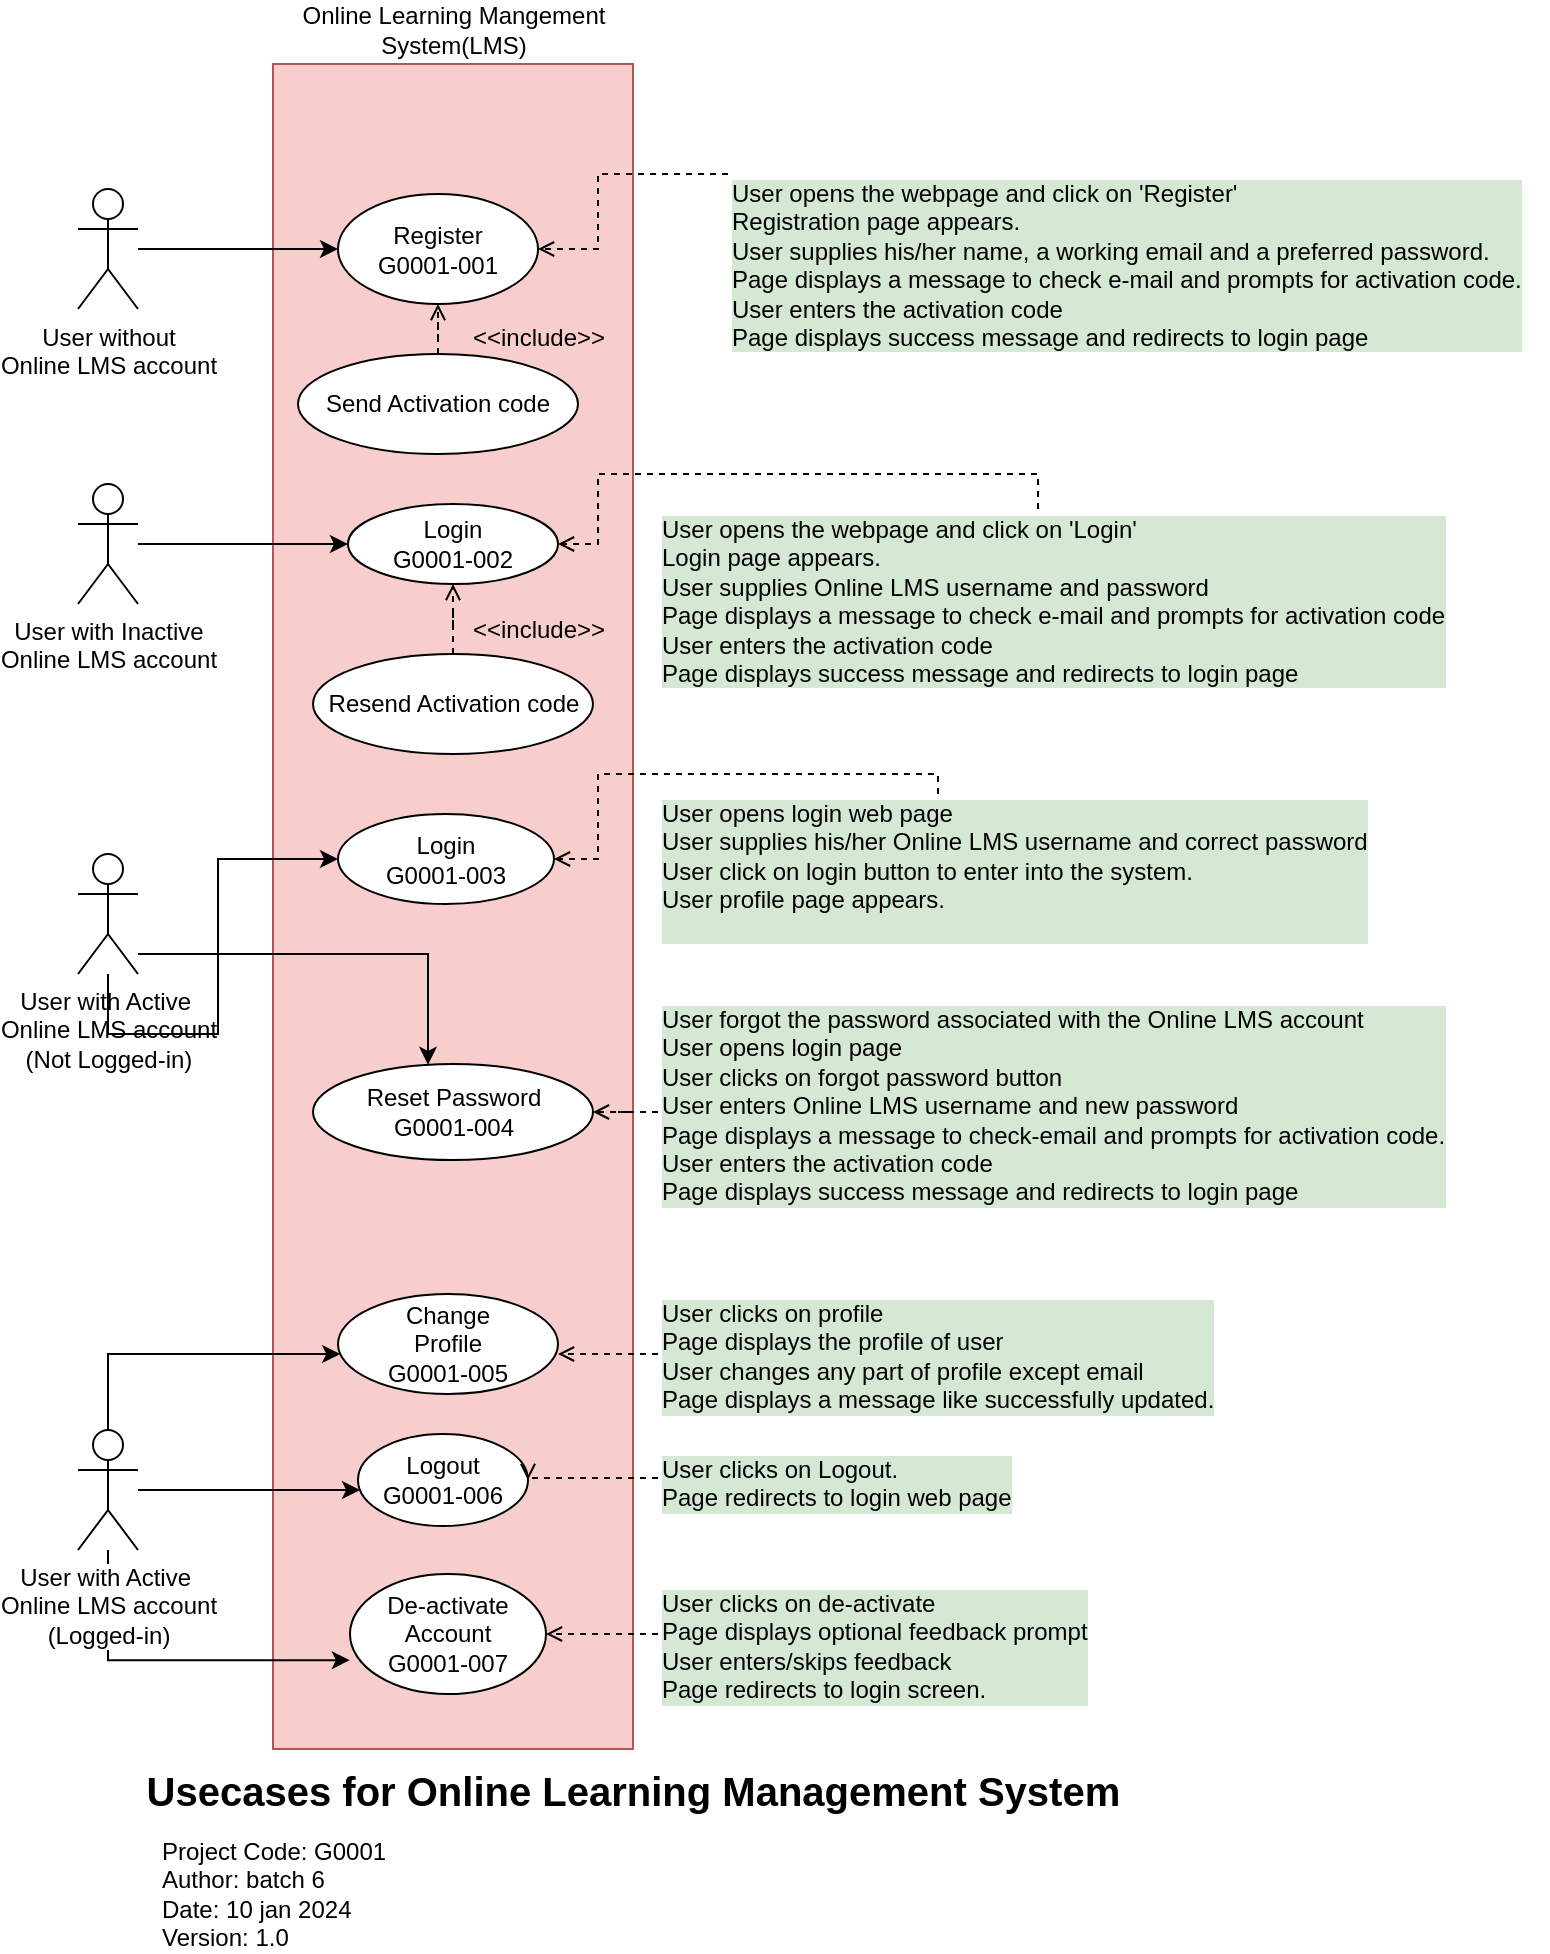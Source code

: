 <mxfile version="22.1.18" type="google">
  <diagram id="E3ttDfYas0lBGuGD57UE" name="Page-1">
    <mxGraphModel dx="1900" dy="1657" grid="1" gridSize="10" guides="1" tooltips="1" connect="1" arrows="1" fold="1" page="1" pageScale="1" pageWidth="850" pageHeight="1100" math="0" shadow="0">
      <root>
        <mxCell id="0" />
        <mxCell id="1" parent="0" />
        <mxCell id="2amY8WhetxQ9lj7_Z2XX-43" value="Online Learning Mangement System(LMS)" style="rounded=0;whiteSpace=wrap;html=1;labelBackgroundColor=none;fontSize=12;align=center;fillColor=#f8cecc;strokeColor=#b85450;labelPosition=center;verticalLabelPosition=top;verticalAlign=bottom;" parent="1" vertex="1">
          <mxGeometry x="-632.5" y="30" width="180" height="842.5" as="geometry" />
        </mxCell>
        <mxCell id="2amY8WhetxQ9lj7_Z2XX-44" style="edgeStyle=orthogonalEdgeStyle;rounded=0;orthogonalLoop=1;jettySize=auto;html=1;" parent="1" source="2amY8WhetxQ9lj7_Z2XX-45" target="2amY8WhetxQ9lj7_Z2XX-46" edge="1">
          <mxGeometry relative="1" as="geometry" />
        </mxCell>
        <mxCell id="2amY8WhetxQ9lj7_Z2XX-45" value="User without &lt;br&gt;Online LMS account" style="shape=umlActor;verticalLabelPosition=bottom;labelBackgroundColor=none;verticalAlign=top;html=1;fillColor=none;" parent="1" vertex="1">
          <mxGeometry x="-730" y="92.5" width="30" height="60" as="geometry" />
        </mxCell>
        <mxCell id="2amY8WhetxQ9lj7_Z2XX-46" value="&lt;div&gt;Register&lt;/div&gt;&lt;div&gt;G0001-001&lt;br&gt;&lt;/div&gt;" style="ellipse;whiteSpace=wrap;html=1;" parent="1" vertex="1">
          <mxGeometry x="-600" y="95" width="100" height="55" as="geometry" />
        </mxCell>
        <mxCell id="2amY8WhetxQ9lj7_Z2XX-47" value="&lt;div&gt;Login&lt;/div&gt;&lt;div&gt;G0001-002&lt;/div&gt;" style="ellipse;whiteSpace=wrap;html=1;" parent="1" vertex="1">
          <mxGeometry x="-595" y="250" width="105" height="40" as="geometry" />
        </mxCell>
        <mxCell id="2amY8WhetxQ9lj7_Z2XX-48" value="&lt;div&gt;Login&lt;/div&gt;&lt;div&gt;G0001-003&lt;/div&gt;" style="ellipse;whiteSpace=wrap;html=1;" parent="1" vertex="1">
          <mxGeometry x="-600" y="405" width="108" height="45" as="geometry" />
        </mxCell>
        <mxCell id="2amY8WhetxQ9lj7_Z2XX-49" value="&lt;div&gt;Change &lt;br&gt;&lt;/div&gt;&lt;div&gt;Profile&lt;/div&gt;&lt;div&gt;G0001-005&lt;/div&gt;" style="ellipse;whiteSpace=wrap;html=1;" parent="1" vertex="1">
          <mxGeometry x="-600" y="645" width="110" height="50" as="geometry" />
        </mxCell>
        <mxCell id="2amY8WhetxQ9lj7_Z2XX-50" style="edgeStyle=orthogonalEdgeStyle;rounded=0;orthogonalLoop=1;jettySize=auto;html=1;entryX=0;entryY=0.5;entryDx=0;entryDy=0;" parent="1" source="2amY8WhetxQ9lj7_Z2XX-52" target="2amY8WhetxQ9lj7_Z2XX-48" edge="1">
          <mxGeometry relative="1" as="geometry">
            <Array as="points">
              <mxPoint x="-715" y="515" />
              <mxPoint x="-660" y="515" />
              <mxPoint x="-660" y="428" />
            </Array>
          </mxGeometry>
        </mxCell>
        <mxCell id="2amY8WhetxQ9lj7_Z2XX-51" style="edgeStyle=orthogonalEdgeStyle;rounded=0;orthogonalLoop=1;jettySize=auto;html=1;" parent="1" source="2amY8WhetxQ9lj7_Z2XX-52" target="2amY8WhetxQ9lj7_Z2XX-58" edge="1">
          <mxGeometry relative="1" as="geometry">
            <Array as="points">
              <mxPoint x="-555" y="475" />
            </Array>
          </mxGeometry>
        </mxCell>
        <mxCell id="2amY8WhetxQ9lj7_Z2XX-52" value="&lt;div&gt;User with Active&amp;nbsp;&lt;/div&gt;&lt;div&gt;Online LMS account&lt;/div&gt;&lt;div&gt;(Not Logged-in)&lt;br&gt;&lt;/div&gt;" style="shape=umlActor;verticalLabelPosition=bottom;labelBackgroundColor=none;verticalAlign=top;html=1;" parent="1" vertex="1">
          <mxGeometry x="-730" y="425" width="30" height="60" as="geometry" />
        </mxCell>
        <mxCell id="2amY8WhetxQ9lj7_Z2XX-53" style="edgeStyle=orthogonalEdgeStyle;rounded=0;orthogonalLoop=1;jettySize=auto;html=1;" parent="1" source="2amY8WhetxQ9lj7_Z2XX-56" target="2amY8WhetxQ9lj7_Z2XX-49" edge="1">
          <mxGeometry relative="1" as="geometry">
            <Array as="points">
              <mxPoint x="-715" y="675" />
            </Array>
          </mxGeometry>
        </mxCell>
        <mxCell id="2amY8WhetxQ9lj7_Z2XX-54" style="edgeStyle=orthogonalEdgeStyle;rounded=0;orthogonalLoop=1;jettySize=auto;html=1;" parent="1" source="2amY8WhetxQ9lj7_Z2XX-56" target="2amY8WhetxQ9lj7_Z2XX-59" edge="1">
          <mxGeometry relative="1" as="geometry">
            <Array as="points">
              <mxPoint x="-660" y="743" />
              <mxPoint x="-660" y="743" />
            </Array>
          </mxGeometry>
        </mxCell>
        <mxCell id="2amY8WhetxQ9lj7_Z2XX-55" style="edgeStyle=orthogonalEdgeStyle;rounded=0;orthogonalLoop=1;jettySize=auto;html=1;entryX=-0.001;entryY=0.718;entryDx=0;entryDy=0;entryPerimeter=0;endArrow=classic;endFill=1;fontSize=12;" parent="1" source="2amY8WhetxQ9lj7_Z2XX-56" target="2amY8WhetxQ9lj7_Z2XX-57" edge="1">
          <mxGeometry relative="1" as="geometry">
            <Array as="points">
              <mxPoint x="-715" y="828" />
            </Array>
          </mxGeometry>
        </mxCell>
        <mxCell id="2amY8WhetxQ9lj7_Z2XX-56" value="&lt;div&gt;User with Active&amp;nbsp;&lt;/div&gt;&lt;div&gt;Online LMS account&lt;/div&gt;&lt;div&gt;(Logged-in)&lt;br&gt;&lt;/div&gt;" style="shape=umlActor;verticalLabelPosition=bottom;labelBackgroundColor=#ffffff;verticalAlign=top;html=1;" parent="1" vertex="1">
          <mxGeometry x="-730" y="713" width="30" height="60" as="geometry" />
        </mxCell>
        <mxCell id="2amY8WhetxQ9lj7_Z2XX-57" value="&lt;div&gt;De-activate Account&lt;/div&gt;&lt;div&gt;G0001-007&lt;br&gt;&lt;/div&gt;" style="ellipse;whiteSpace=wrap;html=1;" parent="1" vertex="1">
          <mxGeometry x="-594" y="785" width="98" height="60" as="geometry" />
        </mxCell>
        <mxCell id="2amY8WhetxQ9lj7_Z2XX-58" value="&lt;div&gt;Reset Password&lt;/div&gt;&lt;div&gt;G0001-004&lt;br&gt;&lt;/div&gt;" style="ellipse;whiteSpace=wrap;html=1;" parent="1" vertex="1">
          <mxGeometry x="-612.5" y="530" width="140" height="48" as="geometry" />
        </mxCell>
        <mxCell id="2amY8WhetxQ9lj7_Z2XX-59" value="&lt;div&gt;Logout&lt;/div&gt;G0001-006" style="ellipse;whiteSpace=wrap;html=1;" parent="1" vertex="1">
          <mxGeometry x="-590" y="715" width="85" height="46" as="geometry" />
        </mxCell>
        <mxCell id="2amY8WhetxQ9lj7_Z2XX-60" style="edgeStyle=orthogonalEdgeStyle;rounded=0;orthogonalLoop=1;jettySize=auto;html=1;entryX=0;entryY=0.5;entryDx=0;entryDy=0;" parent="1" source="2amY8WhetxQ9lj7_Z2XX-61" target="2amY8WhetxQ9lj7_Z2XX-47" edge="1">
          <mxGeometry relative="1" as="geometry" />
        </mxCell>
        <mxCell id="2amY8WhetxQ9lj7_Z2XX-61" value="User with Inactive &lt;br&gt;Online LMS account" style="shape=umlActor;verticalLabelPosition=bottom;labelBackgroundColor=none;verticalAlign=top;html=1;fillColor=#ffffff;strokeColor=#000000;" parent="1" vertex="1">
          <mxGeometry x="-730" y="240" width="30" height="60" as="geometry" />
        </mxCell>
        <mxCell id="2amY8WhetxQ9lj7_Z2XX-62" style="edgeStyle=orthogonalEdgeStyle;rounded=0;orthogonalLoop=1;jettySize=auto;html=1;entryX=1;entryY=0.5;entryDx=0;entryDy=0;dashed=1;endArrow=open;endFill=0;fontSize=12;" parent="1" source="2amY8WhetxQ9lj7_Z2XX-63" target="2amY8WhetxQ9lj7_Z2XX-46" edge="1">
          <mxGeometry relative="1" as="geometry">
            <Array as="points">
              <mxPoint x="-250" y="85" />
              <mxPoint x="-470" y="85" />
              <mxPoint x="-470" y="122" />
            </Array>
          </mxGeometry>
        </mxCell>
        <mxCell id="2amY8WhetxQ9lj7_Z2XX-63" value="&lt;div&gt;User opens the webpage and click on &#39;Register&#39;&lt;/div&gt;&lt;div&gt;Registration page appears.&lt;br&gt;&lt;/div&gt;&lt;div&gt;User supplies his/her name, a working email and a preferred password.&lt;/div&gt;&lt;div&gt;Page displays a message to check e-mail and prompts for activation code.&lt;/div&gt;&lt;div&gt;User enters the activation code&lt;/div&gt;&lt;div&gt;Page displays success message and redirects to login page&lt;br&gt;&lt;/div&gt;" style="text;html=1;resizable=0;points=[];autosize=1;align=left;verticalAlign=top;spacingTop=-4;labelBackgroundColor=#D5E8D4;comic=0;shadow=0;" parent="1" vertex="1">
          <mxGeometry x="-405" y="85" width="410" height="90" as="geometry" />
        </mxCell>
        <mxCell id="2amY8WhetxQ9lj7_Z2XX-64" style="edgeStyle=orthogonalEdgeStyle;rounded=0;orthogonalLoop=1;jettySize=auto;html=1;endArrow=open;endFill=0;fontSize=12;dashed=1;" parent="1" source="2amY8WhetxQ9lj7_Z2XX-65" target="2amY8WhetxQ9lj7_Z2XX-47" edge="1">
          <mxGeometry relative="1" as="geometry" />
        </mxCell>
        <mxCell id="2amY8WhetxQ9lj7_Z2XX-65" value="&lt;div&gt;Resend Activation code&lt;/div&gt;" style="ellipse;whiteSpace=wrap;html=1;" parent="1" vertex="1">
          <mxGeometry x="-612.5" y="325" width="140" height="50" as="geometry" />
        </mxCell>
        <mxCell id="2amY8WhetxQ9lj7_Z2XX-66" style="edgeStyle=orthogonalEdgeStyle;rounded=0;orthogonalLoop=1;jettySize=auto;html=1;dashed=1;endArrow=open;endFill=0;" parent="1" source="2amY8WhetxQ9lj7_Z2XX-68" target="2amY8WhetxQ9lj7_Z2XX-46" edge="1">
          <mxGeometry relative="1" as="geometry" />
        </mxCell>
        <mxCell id="2amY8WhetxQ9lj7_Z2XX-67" value="&amp;lt;&amp;lt;include&amp;gt;&amp;gt;" style="text;html=1;resizable=0;points=[];align=center;verticalAlign=middle;labelBackgroundColor=none;" parent="2amY8WhetxQ9lj7_Z2XX-66" vertex="1" connectable="0">
          <mxGeometry x="0.564" relative="1" as="geometry">
            <mxPoint x="50" y="5" as="offset" />
          </mxGeometry>
        </mxCell>
        <mxCell id="2amY8WhetxQ9lj7_Z2XX-68" value="&lt;div&gt;Send Activation code&lt;/div&gt;" style="ellipse;whiteSpace=wrap;html=1;" parent="1" vertex="1">
          <mxGeometry x="-620" y="175" width="140" height="50" as="geometry" />
        </mxCell>
        <mxCell id="2amY8WhetxQ9lj7_Z2XX-69" style="edgeStyle=orthogonalEdgeStyle;rounded=0;orthogonalLoop=1;jettySize=auto;html=1;entryX=1;entryY=0.5;entryDx=0;entryDy=0;dashed=1;endArrow=open;endFill=0;fontSize=12;" parent="1" source="2amY8WhetxQ9lj7_Z2XX-70" target="2amY8WhetxQ9lj7_Z2XX-47" edge="1">
          <mxGeometry relative="1" as="geometry">
            <Array as="points">
              <mxPoint x="-250" y="235" />
              <mxPoint x="-470" y="235" />
              <mxPoint x="-470" y="270" />
            </Array>
          </mxGeometry>
        </mxCell>
        <mxCell id="2amY8WhetxQ9lj7_Z2XX-70" value="User opens the webpage and click on &#39;Login&#39;&lt;br&gt;&lt;div&gt;&lt;span&gt;Login page appears.&lt;/span&gt;&lt;/div&gt;&lt;div&gt;&lt;span&gt;User supplies Online LMS username and password&lt;/span&gt;&lt;/div&gt;&lt;div&gt;&lt;span&gt;Page displays a message to check e-mail and prompts for activation code&lt;/span&gt;&lt;/div&gt;&lt;div&gt;&lt;span&gt;User enters the activation code&lt;/span&gt;&lt;/div&gt;&lt;div&gt;&lt;span&gt;Page displays success message and redirects to login page&lt;br&gt;&lt;/span&gt;&lt;/div&gt;" style="text;html=1;resizable=0;points=[];autosize=1;align=left;verticalAlign=top;spacingTop=-4;labelBackgroundColor=#D5E8D4;" parent="1" vertex="1">
          <mxGeometry x="-440" y="252.5" width="420" height="90" as="geometry" />
        </mxCell>
        <mxCell id="2amY8WhetxQ9lj7_Z2XX-71" style="edgeStyle=orthogonalEdgeStyle;rounded=0;orthogonalLoop=1;jettySize=auto;html=1;entryX=1;entryY=0.5;entryDx=0;entryDy=0;dashed=1;endArrow=open;endFill=0;fontSize=12;" parent="1" source="2amY8WhetxQ9lj7_Z2XX-72" target="2amY8WhetxQ9lj7_Z2XX-48" edge="1">
          <mxGeometry relative="1" as="geometry">
            <Array as="points">
              <mxPoint x="-300" y="385" />
              <mxPoint x="-470" y="385" />
              <mxPoint x="-470" y="428" />
            </Array>
          </mxGeometry>
        </mxCell>
        <mxCell id="2amY8WhetxQ9lj7_Z2XX-72" value="&lt;div&gt;User opens login web page&lt;/div&gt;&lt;div&gt;User supplies his/her Online LMS username and correct password&lt;/div&gt;&lt;div&gt;User click on login button to enter into the system.&lt;/div&gt;&lt;div&gt;User profile page appears.&lt;/div&gt;&lt;div&gt;&lt;br&gt;&lt;/div&gt;" style="text;html=1;resizable=0;points=[];autosize=1;align=left;verticalAlign=top;spacingTop=-4;labelBackgroundColor=#D5E8D4;" parent="1" vertex="1">
          <mxGeometry x="-440" y="395" width="380" height="80" as="geometry" />
        </mxCell>
        <mxCell id="2amY8WhetxQ9lj7_Z2XX-73" style="edgeStyle=orthogonalEdgeStyle;rounded=0;orthogonalLoop=1;jettySize=auto;html=1;entryX=1;entryY=0.5;entryDx=0;entryDy=0;dashed=1;endArrow=open;endFill=0;fontSize=12;" parent="1" source="2amY8WhetxQ9lj7_Z2XX-74" target="2amY8WhetxQ9lj7_Z2XX-57" edge="1">
          <mxGeometry relative="1" as="geometry">
            <Array as="points">
              <mxPoint x="-450" y="815" />
              <mxPoint x="-450" y="815" />
            </Array>
          </mxGeometry>
        </mxCell>
        <mxCell id="2amY8WhetxQ9lj7_Z2XX-74" value="User clicks on de-activate&lt;br&gt;&lt;div&gt;Page displays optional feedback prompt&lt;/div&gt;&lt;div&gt;User enters/skips feedback&lt;br&gt;&lt;/div&gt;&lt;div&gt;Page redirects to login screen.&lt;/div&gt;" style="text;html=1;resizable=0;points=[];autosize=1;align=left;verticalAlign=top;spacingTop=-4;labelBackgroundColor=#D5E8D4;" parent="1" vertex="1">
          <mxGeometry x="-440" y="790" width="230" height="60" as="geometry" />
        </mxCell>
        <mxCell id="2amY8WhetxQ9lj7_Z2XX-75" style="edgeStyle=orthogonalEdgeStyle;rounded=0;orthogonalLoop=1;jettySize=auto;html=1;entryX=1;entryY=0.5;entryDx=0;entryDy=0;dashed=1;endArrow=open;endFill=0;fontSize=12;" parent="1" source="2amY8WhetxQ9lj7_Z2XX-76" target="2amY8WhetxQ9lj7_Z2XX-58" edge="1">
          <mxGeometry relative="1" as="geometry" />
        </mxCell>
        <mxCell id="2amY8WhetxQ9lj7_Z2XX-76" value="&lt;div&gt;User forgot the password associated with the Online LMS account&lt;br&gt;&lt;/div&gt;&lt;div&gt;User opens login page&lt;/div&gt;&lt;div&gt;User clicks on forgot password button&lt;/div&gt;&lt;div&gt;User enters Online LMS username and new password&lt;br&gt;&lt;/div&gt;&lt;div&gt;Page displays a message to check-email and prompts for activation code.&lt;/div&gt;&lt;div&gt;User enters the activation code&lt;/div&gt;&lt;div&gt;Page displays success message and redirects to login page&lt;/div&gt;" style="text;html=1;labelBackgroundColor=#D5E8D4;" parent="1" vertex="1">
          <mxGeometry x="-440" y="494" width="410" height="120" as="geometry" />
        </mxCell>
        <mxCell id="2amY8WhetxQ9lj7_Z2XX-77" style="edgeStyle=orthogonalEdgeStyle;rounded=0;orthogonalLoop=1;jettySize=auto;html=1;dashed=1;endArrow=open;endFill=0;fontSize=12;" parent="1" source="2amY8WhetxQ9lj7_Z2XX-78" edge="1">
          <mxGeometry relative="1" as="geometry">
            <mxPoint x="-490" y="675" as="targetPoint" />
          </mxGeometry>
        </mxCell>
        <mxCell id="2amY8WhetxQ9lj7_Z2XX-78" value="&lt;div&gt;User clicks on profile&lt;/div&gt;&lt;div&gt;Page displays the profile of user&lt;/div&gt;&lt;div&gt;User changes any part of profile except email&lt;br&gt;&lt;/div&gt;Page displays a message like successfully updated.&lt;br&gt;" style="text;html=1;resizable=0;points=[];autosize=1;align=left;verticalAlign=top;spacingTop=-4;labelBackgroundColor=#D5E8D4;" parent="1" vertex="1">
          <mxGeometry x="-440" y="645" width="290" height="60" as="geometry" />
        </mxCell>
        <mxCell id="2amY8WhetxQ9lj7_Z2XX-79" style="edgeStyle=orthogonalEdgeStyle;rounded=0;orthogonalLoop=1;jettySize=auto;html=1;entryX=1;entryY=0.5;entryDx=0;entryDy=0;dashed=1;endArrow=open;endFill=0;fontSize=12;" parent="1" source="2amY8WhetxQ9lj7_Z2XX-80" target="2amY8WhetxQ9lj7_Z2XX-59" edge="1">
          <mxGeometry relative="1" as="geometry">
            <Array as="points">
              <mxPoint x="-460" y="737" />
              <mxPoint x="-460" y="737" />
            </Array>
          </mxGeometry>
        </mxCell>
        <mxCell id="2amY8WhetxQ9lj7_Z2XX-80" value="User clicks on Logout.&lt;br&gt;Page redirects to login web page&lt;br&gt;" style="text;html=1;resizable=0;points=[];autosize=1;align=left;verticalAlign=top;spacingTop=-4;labelBackgroundColor=#D5E8D4;" parent="1" vertex="1">
          <mxGeometry x="-440" y="723" width="190" height="30" as="geometry" />
        </mxCell>
        <mxCell id="2amY8WhetxQ9lj7_Z2XX-81" value="Usecases for Online Learning Management System&amp;nbsp;" style="text;html=1;strokeColor=none;fillColor=none;align=center;verticalAlign=middle;whiteSpace=wrap;rounded=0;labelBackgroundColor=none;fontSize=20;fontStyle=1" parent="1" vertex="1">
          <mxGeometry x="-718.5" y="880" width="537" height="25" as="geometry" />
        </mxCell>
        <mxCell id="2amY8WhetxQ9lj7_Z2XX-82" value="&lt;div style=&quot;font-size: 12px&quot;&gt;Project Code: G0001&lt;/div&gt;&lt;div style=&quot;font-size: 12px&quot;&gt;Author: batch 6&lt;/div&gt;&lt;div style=&quot;font-size: 12px&quot;&gt;Date: 10 jan 2024&lt;/div&gt;&lt;div style=&quot;font-size: 12px&quot;&gt;Version: 1.0&lt;br style=&quot;font-size: 12px&quot;&gt;&lt;/div&gt;" style="text;html=1;strokeColor=none;fillColor=none;align=left;verticalAlign=middle;whiteSpace=wrap;rounded=0;labelBackgroundColor=none;fontSize=12;" parent="1" vertex="1">
          <mxGeometry x="-690" y="935" width="480" height="20" as="geometry" />
        </mxCell>
        <mxCell id="2amY8WhetxQ9lj7_Z2XX-83" value="&amp;lt;&amp;lt;include&amp;gt;&amp;gt;" style="text;html=1;resizable=0;points=[];align=center;verticalAlign=middle;labelBackgroundColor=none;" parent="1" vertex="1" connectable="0">
          <mxGeometry x="-549.828" y="315.001" as="geometry">
            <mxPoint x="50" y="-2" as="offset" />
          </mxGeometry>
        </mxCell>
        <mxCell id="2amY8WhetxQ9lj7_Z2XX-84" style="edgeStyle=orthogonalEdgeStyle;rounded=0;orthogonalLoop=1;jettySize=auto;html=1;exitX=0.5;exitY=1;exitDx=0;exitDy=0;dashed=1;endArrow=open;endFill=0;fontSize=12;" parent="1" source="2amY8WhetxQ9lj7_Z2XX-59" target="2amY8WhetxQ9lj7_Z2XX-59" edge="1">
          <mxGeometry relative="1" as="geometry" />
        </mxCell>
      </root>
    </mxGraphModel>
  </diagram>
</mxfile>

